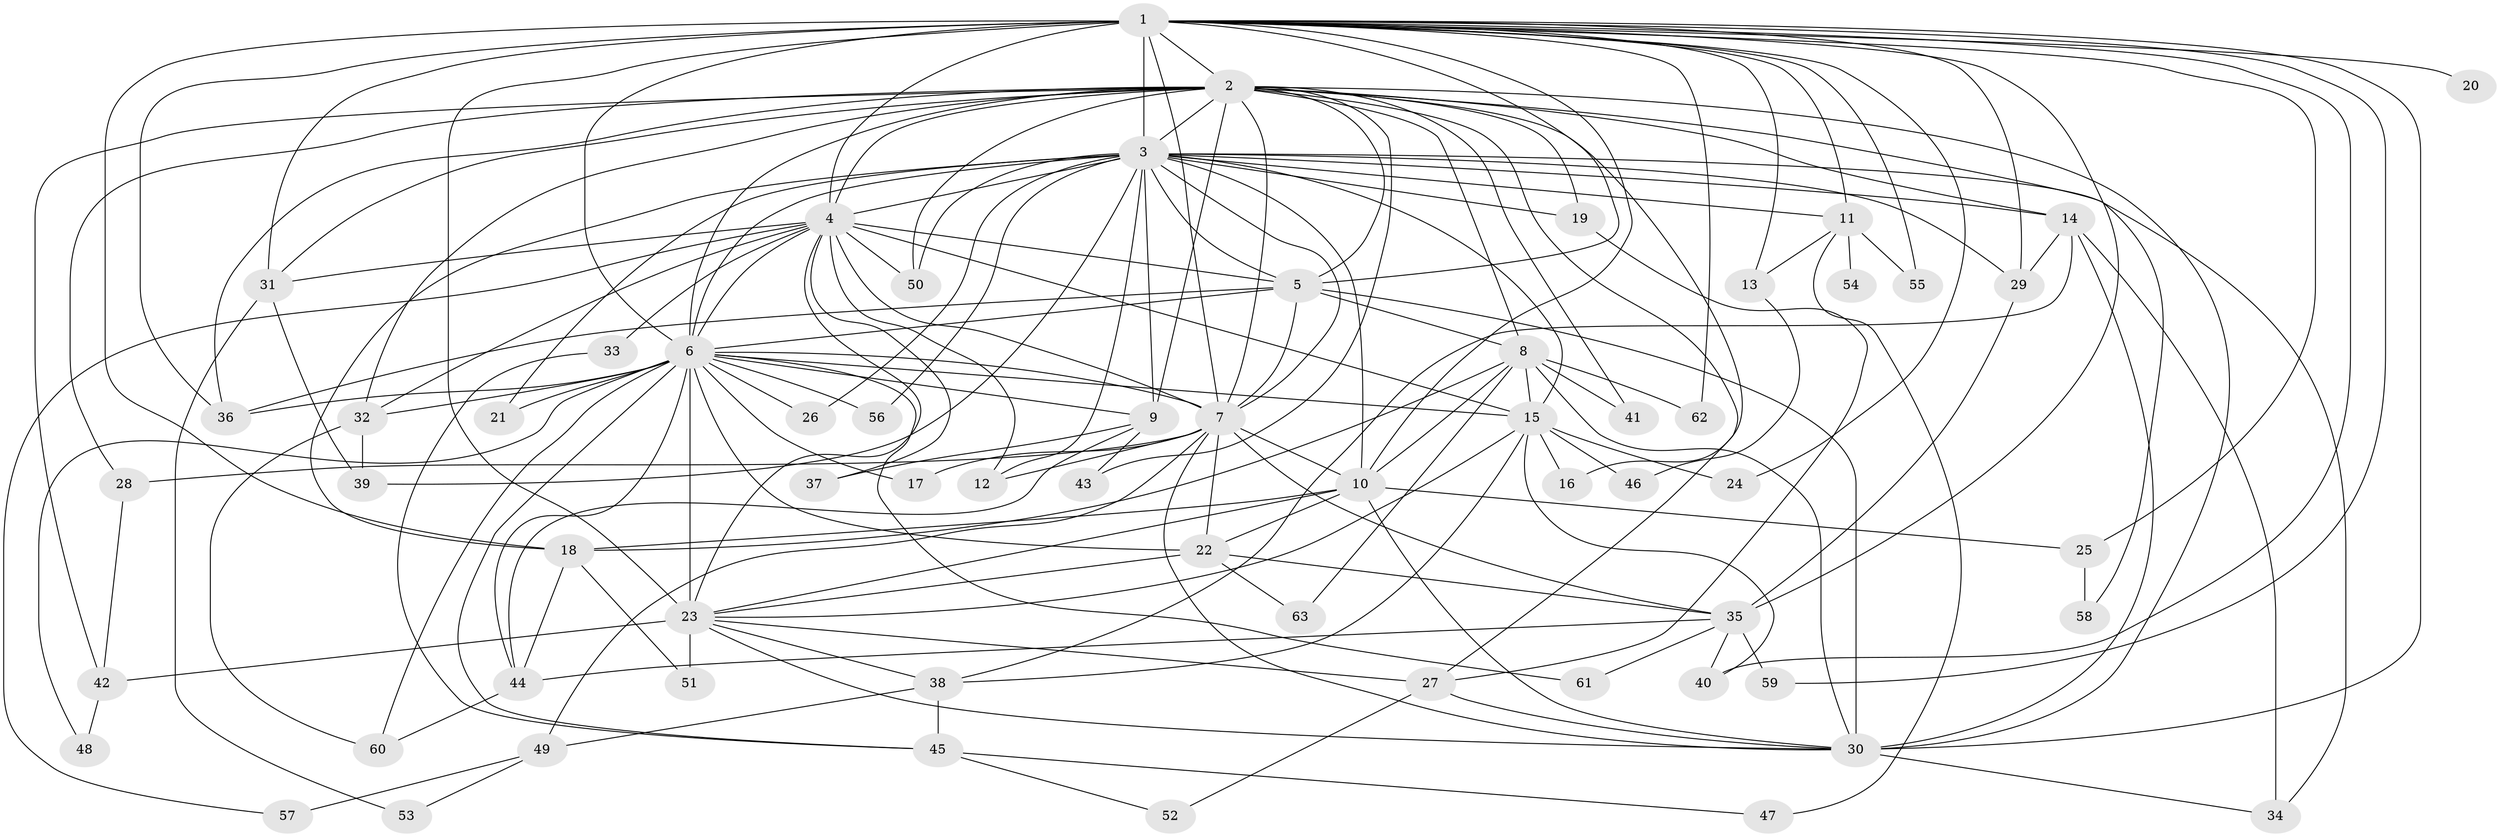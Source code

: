 // original degree distribution, {23: 0.015873015873015872, 17: 0.007936507936507936, 20: 0.015873015873015872, 22: 0.007936507936507936, 21: 0.007936507936507936, 26: 0.015873015873015872, 18: 0.007936507936507936, 10: 0.015873015873015872, 5: 0.05555555555555555, 8: 0.015873015873015872, 3: 0.20634920634920634, 6: 0.015873015873015872, 2: 0.5317460317460317, 7: 0.007936507936507936, 4: 0.07142857142857142}
// Generated by graph-tools (version 1.1) at 2025/49/03/04/25 22:49:19]
// undirected, 63 vertices, 168 edges
graph export_dot {
  node [color=gray90,style=filled];
  1;
  2;
  3;
  4;
  5;
  6;
  7;
  8;
  9;
  10;
  11;
  12;
  13;
  14;
  15;
  16;
  17;
  18;
  19;
  20;
  21;
  22;
  23;
  24;
  25;
  26;
  27;
  28;
  29;
  30;
  31;
  32;
  33;
  34;
  35;
  36;
  37;
  38;
  39;
  40;
  41;
  42;
  43;
  44;
  45;
  46;
  47;
  48;
  49;
  50;
  51;
  52;
  53;
  54;
  55;
  56;
  57;
  58;
  59;
  60;
  61;
  62;
  63;
  1 -- 2 [weight=2.0];
  1 -- 3 [weight=12.0];
  1 -- 4 [weight=1.0];
  1 -- 5 [weight=1.0];
  1 -- 6 [weight=4.0];
  1 -- 7 [weight=1.0];
  1 -- 10 [weight=1.0];
  1 -- 11 [weight=2.0];
  1 -- 13 [weight=1.0];
  1 -- 18 [weight=1.0];
  1 -- 20 [weight=1.0];
  1 -- 23 [weight=1.0];
  1 -- 24 [weight=1.0];
  1 -- 25 [weight=1.0];
  1 -- 29 [weight=3.0];
  1 -- 30 [weight=1.0];
  1 -- 31 [weight=1.0];
  1 -- 35 [weight=1.0];
  1 -- 36 [weight=1.0];
  1 -- 40 [weight=1.0];
  1 -- 55 [weight=1.0];
  1 -- 59 [weight=1.0];
  1 -- 62 [weight=1.0];
  2 -- 3 [weight=4.0];
  2 -- 4 [weight=2.0];
  2 -- 5 [weight=2.0];
  2 -- 6 [weight=4.0];
  2 -- 7 [weight=2.0];
  2 -- 8 [weight=2.0];
  2 -- 9 [weight=1.0];
  2 -- 14 [weight=1.0];
  2 -- 16 [weight=1.0];
  2 -- 19 [weight=1.0];
  2 -- 27 [weight=1.0];
  2 -- 28 [weight=1.0];
  2 -- 30 [weight=1.0];
  2 -- 31 [weight=1.0];
  2 -- 32 [weight=1.0];
  2 -- 36 [weight=1.0];
  2 -- 41 [weight=1.0];
  2 -- 42 [weight=2.0];
  2 -- 43 [weight=1.0];
  2 -- 50 [weight=1.0];
  2 -- 58 [weight=1.0];
  3 -- 4 [weight=3.0];
  3 -- 5 [weight=3.0];
  3 -- 6 [weight=4.0];
  3 -- 7 [weight=3.0];
  3 -- 9 [weight=2.0];
  3 -- 10 [weight=1.0];
  3 -- 11 [weight=1.0];
  3 -- 12 [weight=1.0];
  3 -- 14 [weight=1.0];
  3 -- 15 [weight=1.0];
  3 -- 18 [weight=1.0];
  3 -- 19 [weight=1.0];
  3 -- 21 [weight=1.0];
  3 -- 26 [weight=1.0];
  3 -- 29 [weight=1.0];
  3 -- 34 [weight=1.0];
  3 -- 39 [weight=1.0];
  3 -- 50 [weight=1.0];
  3 -- 56 [weight=1.0];
  4 -- 5 [weight=1.0];
  4 -- 6 [weight=2.0];
  4 -- 7 [weight=1.0];
  4 -- 12 [weight=1.0];
  4 -- 15 [weight=1.0];
  4 -- 23 [weight=1.0];
  4 -- 31 [weight=1.0];
  4 -- 32 [weight=1.0];
  4 -- 33 [weight=1.0];
  4 -- 37 [weight=1.0];
  4 -- 50 [weight=1.0];
  4 -- 57 [weight=1.0];
  5 -- 6 [weight=2.0];
  5 -- 7 [weight=1.0];
  5 -- 8 [weight=1.0];
  5 -- 30 [weight=8.0];
  5 -- 36 [weight=1.0];
  6 -- 7 [weight=2.0];
  6 -- 9 [weight=2.0];
  6 -- 15 [weight=1.0];
  6 -- 17 [weight=1.0];
  6 -- 21 [weight=1.0];
  6 -- 22 [weight=2.0];
  6 -- 23 [weight=9.0];
  6 -- 26 [weight=1.0];
  6 -- 32 [weight=2.0];
  6 -- 36 [weight=1.0];
  6 -- 44 [weight=1.0];
  6 -- 45 [weight=1.0];
  6 -- 48 [weight=1.0];
  6 -- 56 [weight=1.0];
  6 -- 60 [weight=1.0];
  6 -- 61 [weight=1.0];
  7 -- 10 [weight=1.0];
  7 -- 12 [weight=1.0];
  7 -- 17 [weight=1.0];
  7 -- 22 [weight=1.0];
  7 -- 28 [weight=1.0];
  7 -- 30 [weight=1.0];
  7 -- 35 [weight=1.0];
  7 -- 49 [weight=1.0];
  8 -- 10 [weight=1.0];
  8 -- 15 [weight=2.0];
  8 -- 18 [weight=1.0];
  8 -- 30 [weight=1.0];
  8 -- 41 [weight=1.0];
  8 -- 62 [weight=1.0];
  8 -- 63 [weight=1.0];
  9 -- 37 [weight=1.0];
  9 -- 43 [weight=1.0];
  9 -- 44 [weight=1.0];
  10 -- 18 [weight=1.0];
  10 -- 22 [weight=1.0];
  10 -- 23 [weight=1.0];
  10 -- 25 [weight=1.0];
  10 -- 30 [weight=1.0];
  11 -- 13 [weight=1.0];
  11 -- 47 [weight=1.0];
  11 -- 54 [weight=1.0];
  11 -- 55 [weight=1.0];
  13 -- 46 [weight=1.0];
  14 -- 29 [weight=1.0];
  14 -- 30 [weight=1.0];
  14 -- 34 [weight=1.0];
  14 -- 38 [weight=1.0];
  15 -- 16 [weight=1.0];
  15 -- 23 [weight=1.0];
  15 -- 24 [weight=1.0];
  15 -- 38 [weight=1.0];
  15 -- 40 [weight=1.0];
  15 -- 46 [weight=1.0];
  18 -- 44 [weight=1.0];
  18 -- 51 [weight=1.0];
  19 -- 27 [weight=1.0];
  22 -- 23 [weight=1.0];
  22 -- 35 [weight=1.0];
  22 -- 63 [weight=1.0];
  23 -- 27 [weight=1.0];
  23 -- 30 [weight=1.0];
  23 -- 38 [weight=1.0];
  23 -- 42 [weight=2.0];
  23 -- 51 [weight=1.0];
  25 -- 58 [weight=1.0];
  27 -- 30 [weight=1.0];
  27 -- 52 [weight=1.0];
  28 -- 42 [weight=1.0];
  29 -- 35 [weight=1.0];
  30 -- 34 [weight=1.0];
  31 -- 39 [weight=1.0];
  31 -- 53 [weight=1.0];
  32 -- 39 [weight=1.0];
  32 -- 60 [weight=1.0];
  33 -- 45 [weight=1.0];
  35 -- 40 [weight=1.0];
  35 -- 44 [weight=1.0];
  35 -- 59 [weight=1.0];
  35 -- 61 [weight=1.0];
  38 -- 45 [weight=1.0];
  38 -- 49 [weight=1.0];
  42 -- 48 [weight=1.0];
  44 -- 60 [weight=1.0];
  45 -- 47 [weight=1.0];
  45 -- 52 [weight=1.0];
  49 -- 53 [weight=1.0];
  49 -- 57 [weight=1.0];
}
